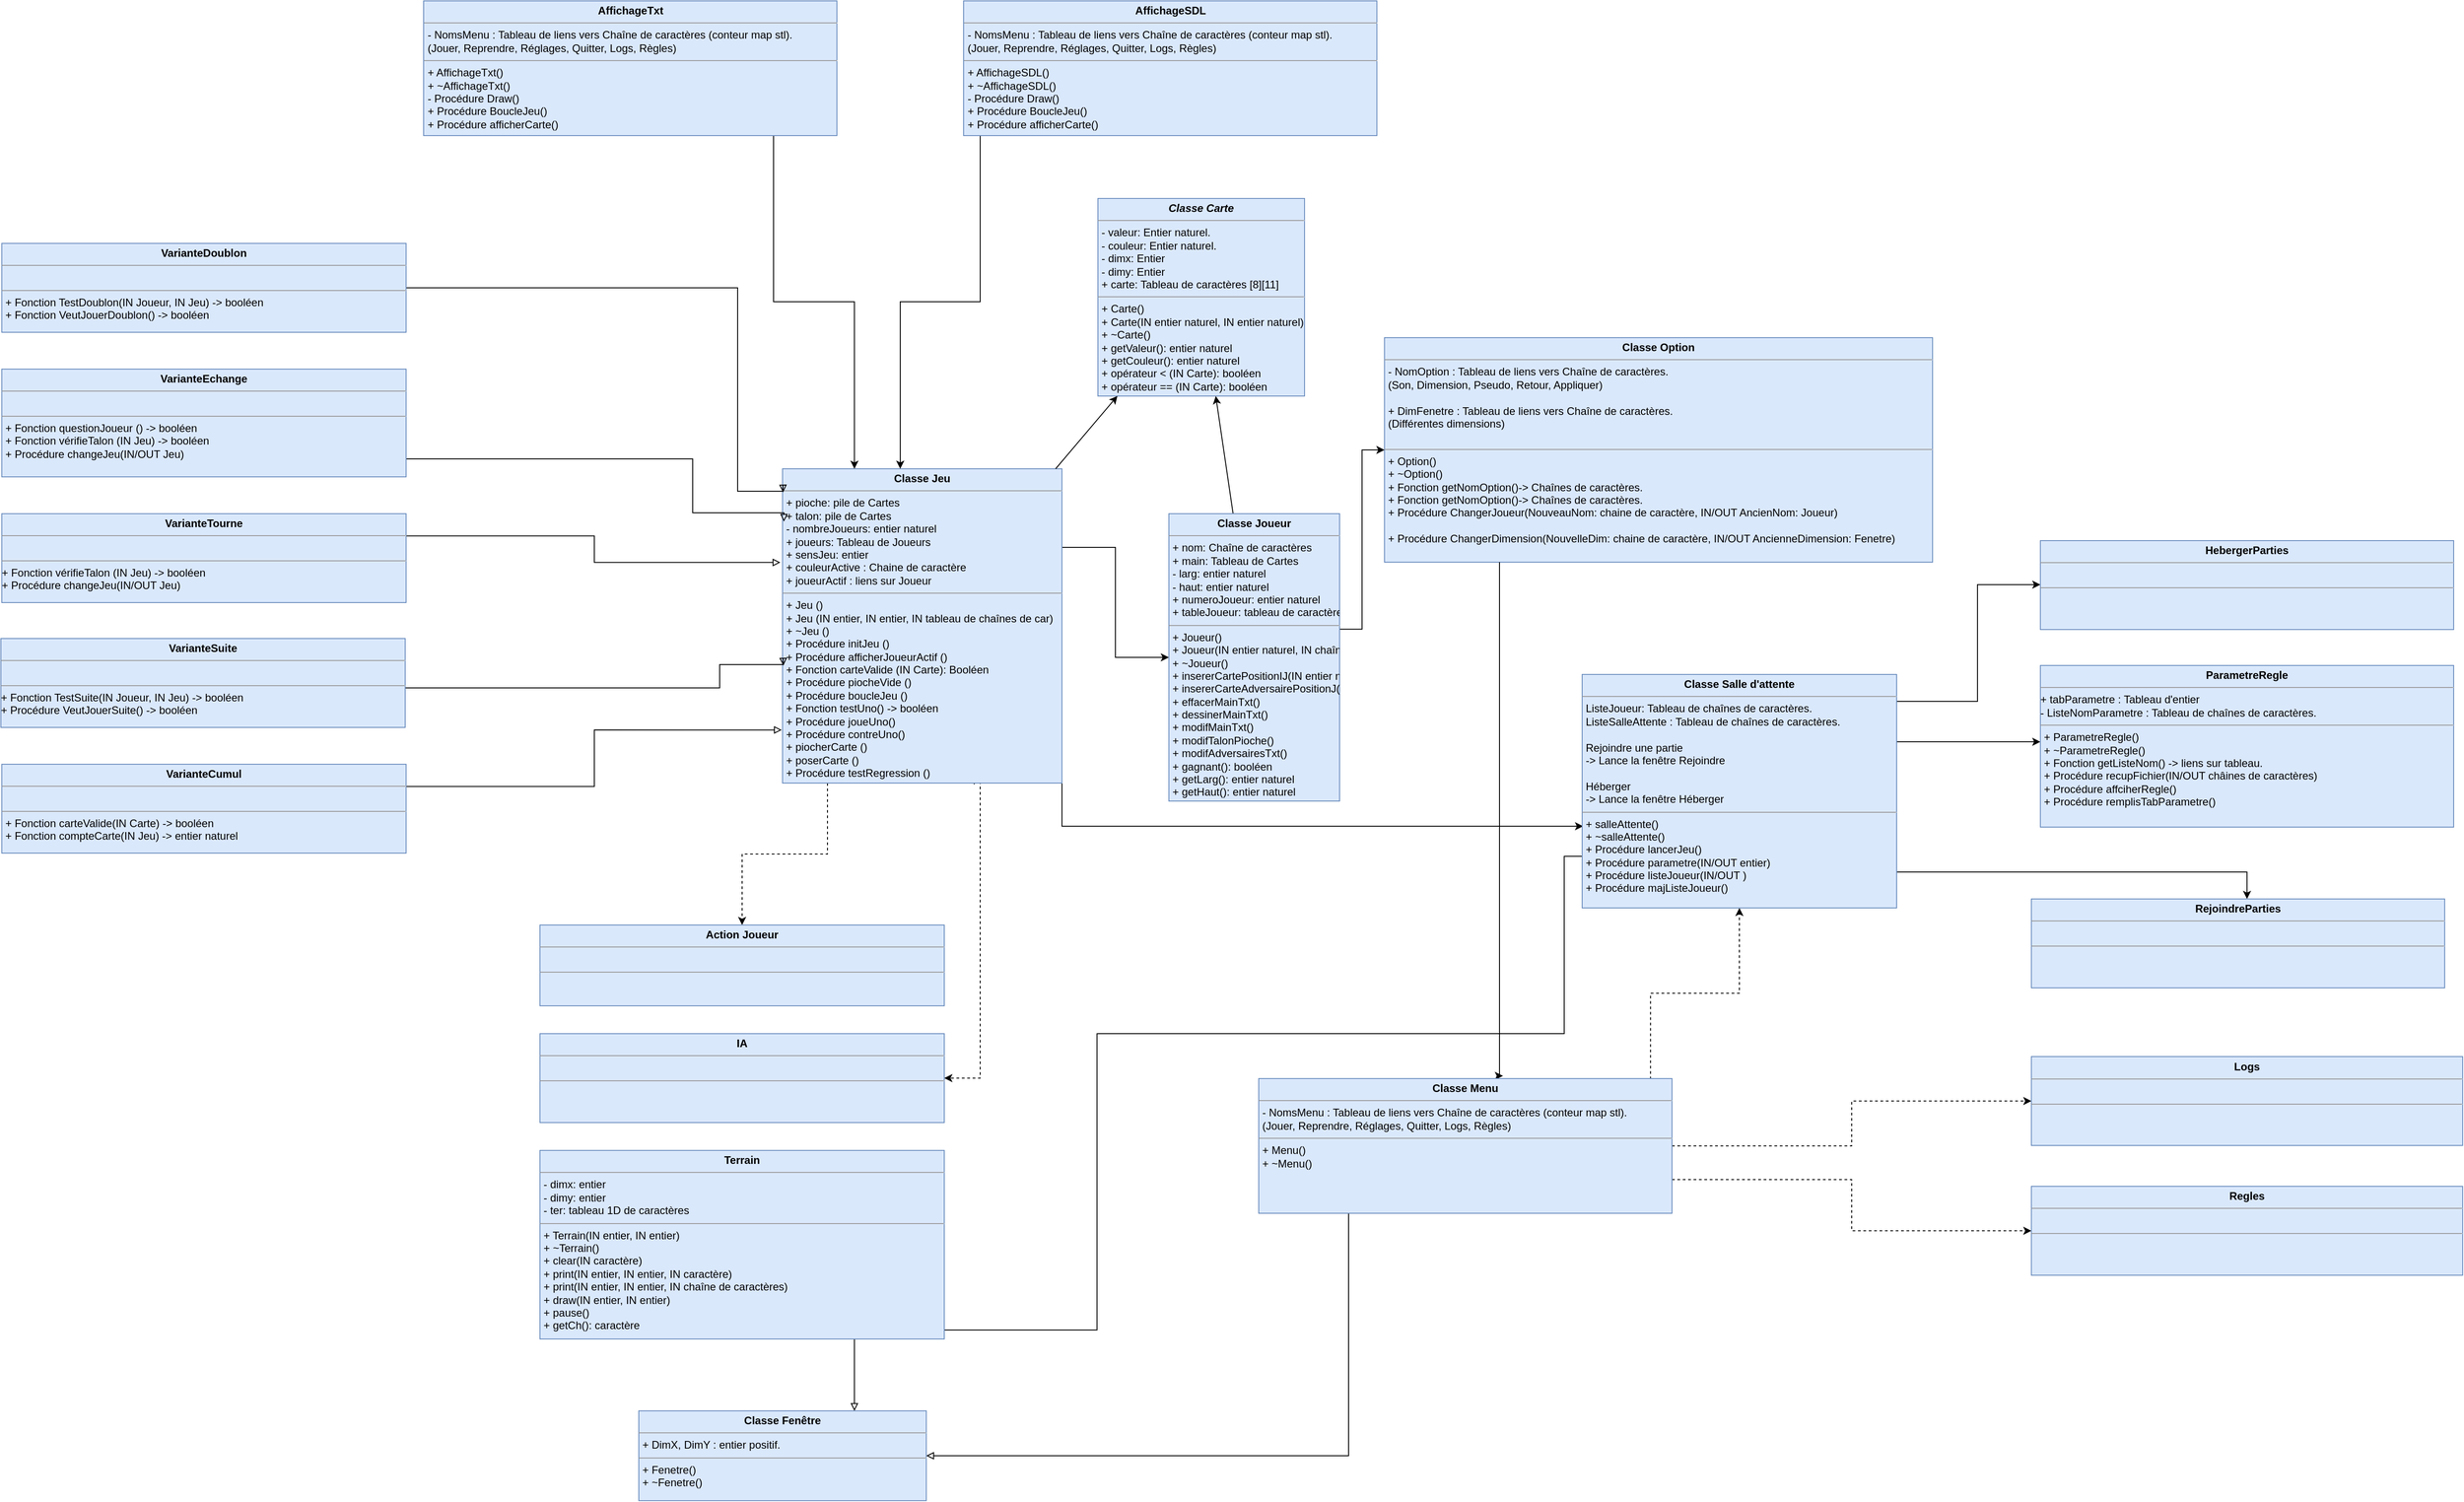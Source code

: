 <mxfile version="14.4.3" type="device"><diagram name="Page-1" id="c4acf3e9-155e-7222-9cf6-157b1a14988f"><mxGraphModel dx="4223" dy="5288" grid="1" gridSize="10" guides="1" tooltips="1" connect="1" arrows="1" fold="1" page="1" pageScale="1" pageWidth="850" pageHeight="1100" background="#ffffff" math="0" shadow="0"><root><mxCell id="0"/><mxCell id="1" parent="0"/><mxCell id="0wQo0CnokWUwTmDc4odr-11" style="edgeStyle=orthogonalEdgeStyle;rounded=0;orthogonalLoop=1;jettySize=auto;html=1;exitX=1;exitY=0.25;exitDx=0;exitDy=0;" parent="1" source="5d2195bd80daf111-9" target="5d2195bd80daf111-15" edge="1"><mxGeometry relative="1" as="geometry"><mxPoint x="-656" y="-1844" as="sourcePoint"/><mxPoint x="-320" y="-1840" as="targetPoint"/><Array as="points"/></mxGeometry></mxCell><mxCell id="T1Fc2ZHcE8DXKJNgJckl-6" style="edgeStyle=orthogonalEdgeStyle;rounded=0;orthogonalLoop=1;jettySize=auto;html=1;dashed=1;" parent="1" source="5d2195bd80daf111-9" target="zn9Z2SsRPNoIqsSreVZQ-27" edge="1"><mxGeometry relative="1" as="geometry"><Array as="points"><mxPoint x="-1030" y="-2570"/><mxPoint x="-1125" y="-2570"/></Array></mxGeometry></mxCell><mxCell id="T1Fc2ZHcE8DXKJNgJckl-7" style="edgeStyle=orthogonalEdgeStyle;rounded=0;orthogonalLoop=1;jettySize=auto;html=1;dashed=1;exitX=0.948;exitY=0.005;exitDx=0;exitDy=0;exitPerimeter=0;" parent="1" source="zn9Z2SsRPNoIqsSreVZQ-2" target="QS1IE63kKfe2ERiDQN9Z-3" edge="1"><mxGeometry relative="1" as="geometry"><Array as="points"/><mxPoint x="-15" y="-2500" as="targetPoint"/></mxGeometry></mxCell><mxCell id="T1Fc2ZHcE8DXKJNgJckl-12" style="edgeStyle=orthogonalEdgeStyle;rounded=0;orthogonalLoop=1;jettySize=auto;html=1;endArrow=classic;endFill=1;entryX=1;entryY=0.5;entryDx=0;entryDy=0;exitX=0.686;exitY=1.004;exitDx=0;exitDy=0;exitPerimeter=0;dashed=1;" parent="1" source="5d2195bd80daf111-9" target="zn9Z2SsRPNoIqsSreVZQ-22" edge="1"><mxGeometry relative="1" as="geometry"><Array as="points"><mxPoint x="-867" y="-2649"/><mxPoint x="-860" y="-2649"/><mxPoint x="-860" y="-2321"/></Array></mxGeometry></mxCell><mxCell id="OZzM2gVdQpMghWtAUzX9-2" style="edgeStyle=orthogonalEdgeStyle;rounded=0;orthogonalLoop=1;jettySize=auto;html=1;exitX=1;exitY=1;exitDx=0;exitDy=0;entryX=0.003;entryY=0.65;entryDx=0;entryDy=0;entryPerimeter=0;" edge="1" parent="1" source="5d2195bd80daf111-9" target="QS1IE63kKfe2ERiDQN9Z-3"><mxGeometry relative="1" as="geometry"/></mxCell><mxCell id="5d2195bd80daf111-9" value="&lt;p style=&quot;margin: 0px ; margin-top: 4px ; text-align: center&quot;&gt;&lt;b&gt;Classe Jeu&lt;br&gt;&lt;/b&gt;&lt;/p&gt;&lt;hr size=&quot;1&quot;&gt;&lt;p style=&quot;margin: 0px ; margin-left: 4px&quot;&gt;+ pioche: pile de Cartes&lt;br&gt;+ talon: pile de Cartes&lt;/p&gt;&lt;p style=&quot;margin: 0px ; margin-left: 4px&quot;&gt;- nombreJoueurs: entier naturel&lt;/p&gt;&lt;p style=&quot;margin: 0px ; margin-left: 4px&quot;&gt;+ joueurs: Tableau de Joueurs&lt;br&gt;&lt;/p&gt;&lt;p style=&quot;margin: 0px ; margin-left: 4px&quot;&gt;+ sensJeu: entier&lt;/p&gt;&lt;p style=&quot;margin: 0px ; margin-left: 4px&quot;&gt;+ couleurActive : Chaine de caractère&lt;/p&gt;&lt;p style=&quot;margin: 0px ; margin-left: 4px&quot;&gt;+ joueurActif : liens sur Joueur&lt;br&gt;&lt;/p&gt;&lt;hr size=&quot;1&quot;&gt;&lt;p style=&quot;margin: 0px ; margin-left: 4px&quot;&gt;+ Jeu ()&lt;/p&gt;&lt;p style=&quot;margin: 0px ; margin-left: 4px&quot;&gt;+ Jeu (IN entier, IN entier, IN tableau de chaînes de car)&lt;br&gt;&lt;/p&gt;&lt;p style=&quot;margin: 0px ; margin-left: 4px&quot;&gt;+ ~Jeu ()&lt;/p&gt;&lt;p style=&quot;margin: 0px ; margin-left: 4px&quot;&gt;+ Procédure initJeu ()&lt;/p&gt;&lt;p style=&quot;margin: 0px ; margin-left: 4px&quot;&gt;+ Procédure afficherJoueurActif ()&lt;/p&gt;&lt;p style=&quot;margin: 0px ; margin-left: 4px&quot;&gt;+ Fonction carteValide (IN Carte): Booléen&lt;/p&gt;&lt;p style=&quot;margin: 0px ; margin-left: 4px&quot;&gt;+ Procédure piocheVide ()&lt;br&gt;&lt;/p&gt;&lt;p style=&quot;margin: 0px ; margin-left: 4px&quot;&gt;+ Procédure boucleJeu ()&lt;/p&gt;&lt;p style=&quot;margin: 0px ; margin-left: 4px&quot;&gt;+ Fonction testUno() -&amp;gt; booléen&lt;br&gt;&lt;/p&gt;&lt;p style=&quot;margin: 0px ; margin-left: 4px&quot;&gt;+ Procédure joueUno()&lt;/p&gt;&lt;p style=&quot;margin: 0px ; margin-left: 4px&quot;&gt;+ Procédure contreUno()&lt;br&gt;&lt;/p&gt;&lt;p style=&quot;margin: 0px ; margin-left: 4px&quot;&gt;+ piocherCarte ()&lt;/p&gt;&lt;p style=&quot;margin: 0px ; margin-left: 4px&quot;&gt;+ poserCarte ()&lt;/p&gt;&lt;p style=&quot;margin: 0px ; margin-left: 4px&quot;&gt;+ Procédure testRegression ()&lt;br&gt;&lt;/p&gt;&lt;p style=&quot;margin: 0px ; margin-left: 4px&quot;&gt;&lt;br&gt;&lt;/p&gt;" style="verticalAlign=top;align=left;overflow=fill;fontSize=12;fontFamily=Helvetica;html=1;rounded=0;shadow=0;comic=0;labelBackgroundColor=none;strokeWidth=1;fillColor=#dae8fc;strokeColor=#6c8ebf;" parent="1" vertex="1"><mxGeometry x="-1080" y="-2999" width="311" height="350" as="geometry"/></mxCell><mxCell id="5d2195bd80daf111-10" value="&lt;p style=&quot;margin: 0px ; margin-top: 4px ; text-align: center&quot;&gt;&lt;b&gt;&lt;i&gt;Classe Carte&lt;/i&gt;&lt;/b&gt;&lt;/p&gt;&lt;hr size=&quot;1&quot;&gt;&lt;p style=&quot;margin: 0px ; margin-left: 4px&quot;&gt;- valeur: Entier naturel.&lt;br&gt;- couleur: Entier naturel.&lt;/p&gt;&lt;p style=&quot;margin: 0px ; margin-left: 4px&quot;&gt;- dimx: Entier&lt;/p&gt;&lt;p style=&quot;margin: 0px ; margin-left: 4px&quot;&gt;- dimy: Entier&lt;/p&gt;&lt;p style=&quot;margin: 0px ; margin-left: 4px&quot;&gt;+ carte: Tableau de caractères [8][11]&lt;br&gt;&lt;/p&gt;&lt;hr size=&quot;1&quot;&gt;&lt;p style=&quot;margin: 0px ; margin-left: 4px&quot;&gt;+ Carte()&lt;/p&gt;&lt;p style=&quot;margin: 0px ; margin-left: 4px&quot;&gt;+ Carte(IN entier naturel, IN entier naturel)&lt;br&gt;&lt;/p&gt;&lt;p style=&quot;margin: 0px ; margin-left: 4px&quot;&gt;+ ~Carte()&lt;/p&gt;&lt;p style=&quot;margin: 0px ; margin-left: 4px&quot;&gt;+ getValeur(): entier naturel&lt;/p&gt;&lt;p style=&quot;margin: 0px ; margin-left: 4px&quot;&gt;+ getCouleur(): entier naturel&lt;/p&gt;&lt;p style=&quot;margin: 0px ; margin-left: 4px&quot;&gt;+ opérateur &amp;lt; (IN Carte): booléen&lt;/p&gt;&lt;p style=&quot;margin: 0px ; margin-left: 4px&quot;&gt;+ opérateur == (IN Carte): booléen&lt;br&gt;&lt;/p&gt;" style="verticalAlign=top;align=left;overflow=fill;fontSize=12;fontFamily=Helvetica;html=1;rounded=0;shadow=0;comic=0;labelBackgroundColor=none;strokeWidth=1;fillColor=#dae8fc;strokeColor=#6c8ebf;" parent="1" vertex="1"><mxGeometry x="-729" y="-3300" width="230" height="220" as="geometry"/></mxCell><mxCell id="f2n6zYZ96CdqSWhJNvUJ-8" value="" style="endArrow=classic;html=1;" parent="1" source="5d2195bd80daf111-15" target="5d2195bd80daf111-10" edge="1"><mxGeometry width="50" height="50" relative="1" as="geometry"><mxPoint x="450" y="580" as="sourcePoint"/><mxPoint x="500" y="530" as="targetPoint"/></mxGeometry></mxCell><mxCell id="f2n6zYZ96CdqSWhJNvUJ-10" value="" style="endArrow=classic;html=1;" parent="1" source="5d2195bd80daf111-9" target="5d2195bd80daf111-10" edge="1"><mxGeometry width="50" height="50" relative="1" as="geometry"><mxPoint x="380" y="390" as="sourcePoint"/><mxPoint x="430" y="340" as="targetPoint"/><Array as="points"/></mxGeometry></mxCell><mxCell id="T1Fc2ZHcE8DXKJNgJckl-8" style="edgeStyle=orthogonalEdgeStyle;rounded=0;orthogonalLoop=1;jettySize=auto;html=1;endArrow=block;endFill=0;" parent="1" source="zn9Z2SsRPNoIqsSreVZQ-2" target="zn9Z2SsRPNoIqsSreVZQ-1" edge="1"><mxGeometry relative="1" as="geometry"><Array as="points"><mxPoint x="-450" y="-1900"/></Array></mxGeometry></mxCell><mxCell id="zn9Z2SsRPNoIqsSreVZQ-1" value="&lt;p style=&quot;margin: 0px ; margin-top: 4px ; text-align: center&quot;&gt;&lt;b&gt;Classe Fenêtre &lt;br&gt;&lt;/b&gt;&lt;/p&gt;&lt;hr size=&quot;1&quot;&gt;&lt;p style=&quot;margin: 0px ; margin-left: 4px&quot;&gt;+ DimX, DimY : entier positif.&lt;br&gt;&lt;/p&gt;&lt;hr size=&quot;1&quot;&gt;&lt;p style=&quot;margin: 0px ; margin-left: 4px&quot;&gt;+ Fenetre()&lt;br&gt;&lt;/p&gt;&lt;p style=&quot;margin: 0px ; margin-left: 4px&quot;&gt;+ ~Fenetre()&lt;/p&gt;" style="verticalAlign=top;align=left;overflow=fill;fontSize=12;fontFamily=Helvetica;html=1;rounded=0;shadow=0;comic=0;labelBackgroundColor=none;strokeWidth=1;fillColor=#dae8fc;strokeColor=#6c8ebf;" parent="1" vertex="1"><mxGeometry x="-1240" y="-1950" width="320" height="100" as="geometry"/></mxCell><mxCell id="zn9Z2SsRPNoIqsSreVZQ-3" value="&lt;p style=&quot;margin: 0px ; margin-top: 4px ; text-align: center&quot;&gt;&lt;b&gt;Classe Option&lt;br&gt;&lt;/b&gt;&lt;/p&gt;&lt;hr size=&quot;1&quot;&gt;&lt;p style=&quot;margin: 0px ; margin-left: 4px&quot;&gt;- NomOption : Tableau de liens vers Chaîne de caractères.&lt;br&gt;&lt;/p&gt;&lt;p style=&quot;margin: 0px ; margin-left: 4px&quot;&gt;(Son, Dimension, Pseudo, Retour, Appliquer)&lt;/p&gt;&lt;p style=&quot;margin: 0px ; margin-left: 4px&quot;&gt;&lt;br&gt;&lt;/p&gt;&lt;p style=&quot;margin: 0px ; margin-left: 4px&quot;&gt;+ DimFenetre : Tableau de liens vers Chaîne de caractères.&lt;br&gt;&lt;/p&gt;&lt;p style=&quot;margin: 0px ; margin-left: 4px&quot;&gt;(Différentes dimensions)&lt;/p&gt;&lt;br&gt;&lt;hr size=&quot;1&quot;&gt;&lt;p style=&quot;margin: 0px ; margin-left: 4px&quot;&gt;+ Option()&lt;br&gt;&lt;/p&gt;&lt;p style=&quot;margin: 0px ; margin-left: 4px&quot;&gt;+ ~Option()&lt;/p&gt;&lt;p style=&quot;margin: 0px ; margin-left: 4px&quot;&gt;+ Fonction getNomOption()-&amp;gt; Chaînes de caractères.&lt;br&gt;&lt;/p&gt;&lt;p style=&quot;margin: 0px ; margin-left: 4px&quot;&gt;+ Fonction getNomOption()-&amp;gt; Chaînes de caractères.&lt;br&gt;&lt;/p&gt;&lt;p style=&quot;margin: 0px ; margin-left: 4px&quot;&gt;+ Procédure ChangerJoueur(NouveauNom: chaine de caractère, IN/OUT AncienNom: Joueur)&lt;/p&gt;&lt;p style=&quot;margin: 0px ; margin-left: 4px&quot;&gt;&lt;br&gt;&lt;/p&gt;&lt;p style=&quot;margin: 0px ; margin-left: 4px&quot;&gt;+ Procédure ChangerDimension(NouvelleDim: chaine de caractère, IN/OUT AncienneDimension: Fenetre)&lt;/p&gt;" style="verticalAlign=top;align=left;overflow=fill;fontSize=12;fontFamily=Helvetica;html=1;rounded=0;shadow=0;comic=0;labelBackgroundColor=none;strokeWidth=1;fillColor=#dae8fc;strokeColor=#6c8ebf;" parent="1" vertex="1"><mxGeometry x="-410" y="-3145" width="610" height="250" as="geometry"/></mxCell><mxCell id="48mRDnDiIhwB5vdOgpZr-1" style="edgeStyle=orthogonalEdgeStyle;rounded=0;orthogonalLoop=1;jettySize=auto;html=1;exitX=0;exitY=0.75;exitDx=0;exitDy=0;endArrow=block;endFill=0;entryX=0.75;entryY=0;entryDx=0;entryDy=0;" parent="1" target="zn9Z2SsRPNoIqsSreVZQ-1" edge="1"><mxGeometry relative="1" as="geometry"><mxPoint x="-920" y="-1950" as="targetPoint"/><Array as="points"><mxPoint x="-210" y="-2568"/><mxPoint x="-210" y="-2370"/><mxPoint x="-730" y="-2370"/><mxPoint x="-730" y="-2040"/><mxPoint x="-1000" y="-2040"/></Array><mxPoint x="-190" y="-2567.5" as="sourcePoint"/></mxGeometry></mxCell><mxCell id="T1Fc2ZHcE8DXKJNgJckl-20" style="edgeStyle=orthogonalEdgeStyle;rounded=0;orthogonalLoop=1;jettySize=auto;html=1;endArrow=classic;endFill=1;" parent="1" source="zn9Z2SsRPNoIqsSreVZQ-9" target="5d2195bd80daf111-9" edge="1"><mxGeometry relative="1" as="geometry"><Array as="points"><mxPoint x="-860" y="-3185"/><mxPoint x="-949" y="-3185"/></Array></mxGeometry></mxCell><mxCell id="zn9Z2SsRPNoIqsSreVZQ-9" value="&lt;p style=&quot;margin: 0px ; margin-top: 4px ; text-align: center&quot;&gt;&lt;b&gt;AffichageSDL&lt;/b&gt;&lt;/p&gt;&lt;hr size=&quot;1&quot;&gt;&lt;p style=&quot;margin: 0px ; margin-left: 4px&quot;&gt;- NomsMenu : Tableau de liens vers Chaîne de caractères (conteur map stl).&lt;/p&gt;&lt;p style=&quot;margin: 0px ; margin-left: 4px&quot;&gt;(Jouer, Reprendre, Réglages, Quitter, Logs, Règles)&lt;br&gt;&lt;/p&gt;&lt;hr size=&quot;1&quot;&gt;&lt;p style=&quot;margin: 0px ; margin-left: 4px&quot;&gt;+ AffichageSDL()&lt;br&gt;&lt;/p&gt;&lt;p style=&quot;margin: 0px ; margin-left: 4px&quot;&gt;+ ~AffichageSDL()&lt;/p&gt;&lt;p style=&quot;margin: 0px ; margin-left: 4px&quot;&gt;- Procédure Draw()&lt;/p&gt;&lt;p style=&quot;margin: 0px ; margin-left: 4px&quot;&gt;+ Procédure BoucleJeu()&lt;/p&gt;&lt;p style=&quot;margin: 0px ; margin-left: 4px&quot;&gt;+ Procédure afficherCarte()&lt;/p&gt;" style="verticalAlign=top;align=left;overflow=fill;fontSize=12;fontFamily=Helvetica;html=1;rounded=0;shadow=0;comic=0;labelBackgroundColor=none;strokeWidth=1;fillColor=#dae8fc;strokeColor=#6c8ebf;" parent="1" vertex="1"><mxGeometry x="-878.5" y="-3520" width="460" height="150" as="geometry"/></mxCell><mxCell id="T1Fc2ZHcE8DXKJNgJckl-19" style="edgeStyle=orthogonalEdgeStyle;rounded=0;orthogonalLoop=1;jettySize=auto;html=1;endArrow=classic;endFill=1;" parent="1" source="zn9Z2SsRPNoIqsSreVZQ-10" target="5d2195bd80daf111-9" edge="1"><mxGeometry relative="1" as="geometry"><Array as="points"><mxPoint x="-1090" y="-3185"/><mxPoint x="-1000" y="-3185"/></Array></mxGeometry></mxCell><mxCell id="zn9Z2SsRPNoIqsSreVZQ-10" value="&lt;p style=&quot;margin: 0px ; margin-top: 4px ; text-align: center&quot;&gt;&lt;b&gt;AffichageTxt&lt;br&gt;&lt;/b&gt;&lt;/p&gt;&lt;hr size=&quot;1&quot;&gt;&lt;p style=&quot;margin: 0px ; margin-left: 4px&quot;&gt;- NomsMenu : Tableau de liens vers Chaîne de caractères (conteur map stl).&lt;/p&gt;&lt;p style=&quot;margin: 0px ; margin-left: 4px&quot;&gt;(Jouer, Reprendre, Réglages, Quitter, Logs, Règles)&lt;br&gt;&lt;/p&gt;&lt;hr size=&quot;1&quot;&gt;&lt;p style=&quot;margin: 0px ; margin-left: 4px&quot;&gt;+ AffichageTxt()&lt;br&gt;&lt;/p&gt;&lt;p style=&quot;margin: 0px ; margin-left: 4px&quot;&gt;+ ~AffichageTxt()&lt;/p&gt;&lt;p style=&quot;margin: 0px ; margin-left: 4px&quot;&gt;- Procédure Draw()&lt;/p&gt;&lt;p style=&quot;margin: 0px ; margin-left: 4px&quot;&gt;+ Procédure BoucleJeu()&lt;/p&gt;&lt;p style=&quot;margin: 0px ; margin-left: 4px&quot;&gt;+ Procédure afficherCarte()&lt;br&gt;&lt;/p&gt;" style="verticalAlign=top;align=left;overflow=fill;fontSize=12;fontFamily=Helvetica;html=1;rounded=0;shadow=0;comic=0;labelBackgroundColor=none;strokeWidth=1;fillColor=#dae8fc;strokeColor=#6c8ebf;" parent="1" vertex="1"><mxGeometry x="-1479.5" y="-3520" width="460" height="150" as="geometry"/></mxCell><mxCell id="T1Fc2ZHcE8DXKJNgJckl-15" style="edgeStyle=orthogonalEdgeStyle;rounded=0;orthogonalLoop=1;jettySize=auto;html=1;endArrow=classic;endFill=1;" parent="1" target="zn9Z2SsRPNoIqsSreVZQ-19" edge="1"><mxGeometry relative="1" as="geometry"><Array as="points"><mxPoint x="210" y="-2695"/><mxPoint x="210" y="-2695"/></Array><mxPoint x="160" y="-2694.971" as="sourcePoint"/></mxGeometry></mxCell><mxCell id="zn9Z2SsRPNoIqsSreVZQ-19" value="&lt;p style=&quot;margin: 0px ; margin-top: 4px ; text-align: center&quot;&gt;&lt;b&gt;ParametreRegle&lt;br&gt;&lt;/b&gt;&lt;/p&gt;&lt;hr size=&quot;1&quot;&gt;&lt;div&gt;+ tabParametre : Tableau d'entier&lt;/div&gt;&lt;div&gt;- ListeNomParametre : Tableau de chaînes de caractères.&lt;br&gt;&lt;/div&gt;&lt;hr size=&quot;1&quot;&gt;&lt;p style=&quot;margin: 0px ; margin-left: 4px&quot;&gt;+ ParametreRegle()&lt;/p&gt;&lt;p style=&quot;margin: 0px ; margin-left: 4px&quot;&gt;+ ~ParametreRegle()&lt;/p&gt;&lt;p style=&quot;margin: 0px ; margin-left: 4px&quot;&gt;+ Fonction getListeNom() -&amp;gt; liens sur tableau.&lt;/p&gt;&lt;p style=&quot;margin: 0px ; margin-left: 4px&quot;&gt;+ Procédure recupFichier(IN/OUT châines de caractères)&lt;br&gt;&lt;/p&gt;&lt;p style=&quot;margin: 0px ; margin-left: 4px&quot;&gt;+ Procédure affciherRegle()&lt;br&gt;&lt;/p&gt;&lt;p style=&quot;margin: 0px ; margin-left: 4px&quot;&gt;+ Procédure remplisTabParametre()&lt;br&gt;&lt;/p&gt;" style="verticalAlign=top;align=left;overflow=fill;fontSize=12;fontFamily=Helvetica;html=1;rounded=0;shadow=0;comic=0;labelBackgroundColor=none;strokeWidth=1;fillColor=#dae8fc;strokeColor=#6c8ebf;" parent="1" vertex="1"><mxGeometry x="320" y="-2780" width="460" height="180" as="geometry"/></mxCell><mxCell id="T1Fc2ZHcE8DXKJNgJckl-14" style="edgeStyle=orthogonalEdgeStyle;rounded=0;orthogonalLoop=1;jettySize=auto;html=1;endArrow=classic;endFill=1;" parent="1" target="zn9Z2SsRPNoIqsSreVZQ-20" edge="1"><mxGeometry relative="1" as="geometry"><Array as="points"><mxPoint x="250" y="-2740"/><mxPoint x="250" y="-2870"/></Array><mxPoint x="160" y="-2740" as="sourcePoint"/></mxGeometry></mxCell><mxCell id="zn9Z2SsRPNoIqsSreVZQ-20" value="&lt;p style=&quot;margin: 0px ; margin-top: 4px ; text-align: center&quot;&gt;&lt;b&gt;HebergerParties&lt;br&gt;&lt;/b&gt;&lt;/p&gt;&lt;hr size=&quot;1&quot;&gt;&lt;p style=&quot;margin: 0px ; margin-left: 4px&quot;&gt;&lt;br&gt;&lt;/p&gt;&lt;hr size=&quot;1&quot;&gt;&lt;p style=&quot;margin: 0px ; margin-left: 4px&quot;&gt;&lt;br&gt;&lt;/p&gt;" style="verticalAlign=top;align=left;overflow=fill;fontSize=12;fontFamily=Helvetica;html=1;rounded=0;shadow=0;comic=0;labelBackgroundColor=none;strokeWidth=1;fillColor=#dae8fc;strokeColor=#6c8ebf;" parent="1" vertex="1"><mxGeometry x="320" y="-2919" width="460" height="99" as="geometry"/></mxCell><mxCell id="T1Fc2ZHcE8DXKJNgJckl-16" style="edgeStyle=orthogonalEdgeStyle;rounded=0;orthogonalLoop=1;jettySize=auto;html=1;endArrow=classic;endFill=1;" parent="1" target="zn9Z2SsRPNoIqsSreVZQ-21" edge="1"><mxGeometry relative="1" as="geometry"><mxPoint x="160" y="-2634.971" as="sourcePoint"/><Array as="points"><mxPoint x="160" y="-2550"/><mxPoint x="550" y="-2550"/></Array></mxGeometry></mxCell><mxCell id="zn9Z2SsRPNoIqsSreVZQ-21" value="&lt;p style=&quot;margin: 0px ; margin-top: 4px ; text-align: center&quot;&gt;&lt;b&gt;RejoindreParties&lt;br&gt;&lt;/b&gt;&lt;/p&gt;&lt;hr size=&quot;1&quot;&gt;&lt;br&gt;&lt;hr size=&quot;1&quot;&gt;&lt;p style=&quot;margin: 0px ; margin-left: 4px&quot;&gt;&lt;br&gt;&lt;/p&gt;" style="verticalAlign=top;align=left;overflow=fill;fontSize=12;fontFamily=Helvetica;html=1;rounded=0;shadow=0;comic=0;labelBackgroundColor=none;strokeWidth=1;fillColor=#dae8fc;strokeColor=#6c8ebf;" parent="1" vertex="1"><mxGeometry x="310" y="-2520" width="460" height="99" as="geometry"/></mxCell><mxCell id="zn9Z2SsRPNoIqsSreVZQ-22" value="&lt;p style=&quot;margin: 0px ; margin-top: 4px ; text-align: center&quot;&gt;&lt;b&gt;IA&lt;br&gt;&lt;/b&gt;&lt;/p&gt;&lt;hr size=&quot;1&quot;&gt;&lt;p style=&quot;margin: 0px ; margin-left: 4px&quot;&gt;&lt;br&gt;&lt;/p&gt;&lt;hr size=&quot;1&quot;&gt;&lt;p style=&quot;margin: 0px ; margin-left: 4px&quot;&gt;&lt;br&gt;&lt;/p&gt;" style="verticalAlign=top;align=left;overflow=fill;fontSize=12;fontFamily=Helvetica;html=1;rounded=0;shadow=0;comic=0;labelBackgroundColor=none;strokeWidth=1;fillColor=#dae8fc;strokeColor=#6c8ebf;" parent="1" vertex="1"><mxGeometry x="-1350" y="-2370" width="450" height="99" as="geometry"/></mxCell><mxCell id="T1Fc2ZHcE8DXKJNgJckl-3" style="edgeStyle=orthogonalEdgeStyle;rounded=0;orthogonalLoop=1;jettySize=auto;html=1;strokeColor=none;" parent="1" source="zn9Z2SsRPNoIqsSreVZQ-23" target="zn9Z2SsRPNoIqsSreVZQ-1" edge="1"><mxGeometry relative="1" as="geometry"/></mxCell><mxCell id="zn9Z2SsRPNoIqsSreVZQ-23" value="&lt;p style=&quot;margin: 0px ; margin-top: 4px ; text-align: center&quot;&gt;&lt;b&gt;Terrain&lt;br&gt;&lt;/b&gt;&lt;/p&gt;&lt;hr size=&quot;1&quot;&gt;&lt;p style=&quot;margin: 0px ; margin-left: 4px&quot;&gt;- dimx: entier&lt;br&gt;&lt;/p&gt;&lt;p style=&quot;margin: 0px ; margin-left: 4px&quot;&gt;- dimy: entier&lt;br&gt;&lt;/p&gt;&lt;p style=&quot;margin: 0px ; margin-left: 4px&quot;&gt;- ter: tableau 1D de caractères&lt;br&gt;&lt;/p&gt;&lt;hr size=&quot;1&quot;&gt;&lt;p style=&quot;margin: 0px ; margin-left: 4px&quot;&gt;+ Terrain(IN entier, IN entier)&lt;/p&gt;&lt;p style=&quot;margin: 0px ; margin-left: 4px&quot;&gt;+ ~Terrain()&lt;/p&gt;&lt;p style=&quot;margin: 0px ; margin-left: 4px&quot;&gt;+ clear(IN caractère)&lt;/p&gt;&lt;p style=&quot;margin: 0px ; margin-left: 4px&quot;&gt;+ print(IN entier, IN entier, IN caractère)&lt;br&gt;&lt;/p&gt;&lt;p style=&quot;margin: 0px ; margin-left: 4px&quot;&gt;+ print(IN entier, IN entier, IN chaîne de caractères)&lt;/p&gt;&lt;p style=&quot;margin: 0px ; margin-left: 4px&quot;&gt;+ draw(IN entier, IN entier)&lt;/p&gt;&lt;p style=&quot;margin: 0px ; margin-left: 4px&quot;&gt;+ pause()&lt;/p&gt;&lt;p style=&quot;margin: 0px ; margin-left: 4px&quot;&gt;+ getCh(): caractère&lt;br&gt;&lt;/p&gt;" style="verticalAlign=top;align=left;overflow=fill;fontSize=12;fontFamily=Helvetica;html=1;rounded=0;shadow=0;comic=0;labelBackgroundColor=none;strokeWidth=1;fillColor=#dae8fc;strokeColor=#6c8ebf;" parent="1" vertex="1"><mxGeometry x="-1350" y="-2240" width="450" height="210" as="geometry"/></mxCell><mxCell id="T1Fc2ZHcE8DXKJNgJckl-18" style="edgeStyle=orthogonalEdgeStyle;rounded=0;orthogonalLoop=1;jettySize=auto;html=1;endArrow=classic;endFill=1;dashed=1;exitX=1;exitY=0.75;exitDx=0;exitDy=0;" parent="1" source="zn9Z2SsRPNoIqsSreVZQ-2" target="zn9Z2SsRPNoIqsSreVZQ-25" edge="1"><mxGeometry relative="1" as="geometry"/></mxCell><mxCell id="zn9Z2SsRPNoIqsSreVZQ-25" value="&lt;p style=&quot;margin: 0px ; margin-top: 4px ; text-align: center&quot;&gt;&lt;b&gt;Regles&lt;br&gt;&lt;/b&gt;&lt;/p&gt;&lt;hr size=&quot;1&quot;&gt;&lt;p style=&quot;margin: 0px ; margin-left: 4px&quot;&gt;&lt;br&gt;&lt;/p&gt;&lt;hr size=&quot;1&quot;&gt;&lt;p style=&quot;margin: 0px ; margin-left: 4px&quot;&gt;&lt;br&gt;&lt;/p&gt;" style="verticalAlign=top;align=left;overflow=fill;fontSize=12;fontFamily=Helvetica;html=1;rounded=0;shadow=0;comic=0;labelBackgroundColor=none;strokeWidth=1;fillColor=#dae8fc;strokeColor=#6c8ebf;" parent="1" vertex="1"><mxGeometry x="310" y="-2200" width="480" height="99" as="geometry"/></mxCell><mxCell id="T1Fc2ZHcE8DXKJNgJckl-17" style="edgeStyle=orthogonalEdgeStyle;rounded=0;orthogonalLoop=1;jettySize=auto;html=1;endArrow=classic;endFill=1;dashed=1;" parent="1" source="zn9Z2SsRPNoIqsSreVZQ-2" target="zn9Z2SsRPNoIqsSreVZQ-26" edge="1"><mxGeometry relative="1" as="geometry"/></mxCell><mxCell id="zn9Z2SsRPNoIqsSreVZQ-26" value="&lt;p style=&quot;margin: 0px ; margin-top: 4px ; text-align: center&quot;&gt;&lt;b&gt;Logs&lt;br&gt;&lt;/b&gt;&lt;/p&gt;&lt;hr size=&quot;1&quot;&gt;&lt;p style=&quot;margin: 0px ; margin-left: 4px&quot;&gt;&lt;br&gt;&lt;/p&gt;&lt;hr size=&quot;1&quot;&gt;&lt;p style=&quot;margin: 0px ; margin-left: 4px&quot;&gt;&lt;br&gt;&lt;/p&gt;" style="verticalAlign=top;align=left;overflow=fill;fontSize=12;fontFamily=Helvetica;html=1;rounded=0;shadow=0;comic=0;labelBackgroundColor=none;strokeWidth=1;fillColor=#dae8fc;strokeColor=#6c8ebf;" parent="1" vertex="1"><mxGeometry x="310" y="-2344.5" width="480" height="99" as="geometry"/></mxCell><mxCell id="zn9Z2SsRPNoIqsSreVZQ-27" value="&lt;p style=&quot;margin: 0px ; margin-top: 4px ; text-align: center&quot;&gt;&lt;b&gt;Action Joueur&lt;br&gt;&lt;/b&gt;&lt;/p&gt;&lt;hr size=&quot;1&quot;&gt;&lt;p style=&quot;margin: 0px ; margin-left: 4px&quot;&gt;&lt;br&gt;&lt;/p&gt;&lt;hr size=&quot;1&quot;&gt;" style="verticalAlign=top;align=left;overflow=fill;fontSize=12;fontFamily=Helvetica;html=1;rounded=0;shadow=0;comic=0;labelBackgroundColor=none;strokeWidth=1;fillColor=#dae8fc;strokeColor=#6c8ebf;" parent="1" vertex="1"><mxGeometry x="-1350" y="-2491" width="450" height="90" as="geometry"/></mxCell><mxCell id="FPWIGKCDVvbo4BB-tob_-3" style="edgeStyle=orthogonalEdgeStyle;rounded=0;orthogonalLoop=1;jettySize=auto;html=1;exitX=1;exitY=0.402;exitDx=0;exitDy=0;entryX=0;entryY=0.5;entryDx=0;entryDy=0;exitPerimeter=0;" parent="1" source="5d2195bd80daf111-15" target="zn9Z2SsRPNoIqsSreVZQ-3" edge="1"><mxGeometry relative="1" as="geometry"><mxPoint x="-155" y="-1690" as="targetPoint"/></mxGeometry></mxCell><mxCell id="0wQo0CnokWUwTmDc4odr-14" style="edgeStyle=orthogonalEdgeStyle;rounded=0;orthogonalLoop=1;jettySize=auto;html=1;exitX=1;exitY=0.5;exitDx=0;exitDy=0;endArrow=block;endFill=0;strokeWidth=1;entryX=0.002;entryY=0.075;entryDx=0;entryDy=0;entryPerimeter=0;" parent="1" source="FPWIGKCDVvbo4BB-tob_-4" target="5d2195bd80daf111-9" edge="1"><mxGeometry relative="1" as="geometry"><Array as="points"><mxPoint x="-1130" y="-3201"/><mxPoint x="-1130" y="-2974"/></Array></mxGeometry></mxCell><mxCell id="FPWIGKCDVvbo4BB-tob_-4" value="&lt;p style=&quot;margin: 0px ; margin-top: 4px ; text-align: center&quot;&gt;&lt;b&gt;VarianteDoublon&lt;br&gt;&lt;/b&gt;&lt;/p&gt;&lt;hr size=&quot;1&quot;&gt;&lt;p style=&quot;margin: 0px ; margin-left: 4px&quot;&gt;&lt;br&gt;&lt;/p&gt;&lt;hr size=&quot;1&quot;&gt;&lt;p style=&quot;margin: 0px ; margin-left: 4px&quot;&gt;+ Fonction TestDoublon(IN Joueur, IN Jeu) -&amp;gt; booléen&lt;/p&gt;&lt;p style=&quot;margin: 0px ; margin-left: 4px&quot;&gt;+ Fonction VeutJouerDoublon() -&amp;gt; booléen&lt;br&gt;&lt;/p&gt;" style="verticalAlign=top;align=left;overflow=fill;fontSize=12;fontFamily=Helvetica;html=1;rounded=0;shadow=0;comic=0;labelBackgroundColor=none;strokeWidth=1;fillColor=#dae8fc;strokeColor=#6c8ebf;" parent="1" vertex="1"><mxGeometry x="-1949" y="-3250" width="450" height="99" as="geometry"/></mxCell><mxCell id="0wQo0CnokWUwTmDc4odr-17" style="edgeStyle=orthogonalEdgeStyle;rounded=0;orthogonalLoop=1;jettySize=auto;html=1;exitX=1;exitY=0.25;exitDx=0;exitDy=0;endArrow=block;endFill=0;strokeWidth=1;entryX=0.005;entryY=0.168;entryDx=0;entryDy=0;entryPerimeter=0;" parent="1" source="FPWIGKCDVvbo4BB-tob_-5" target="5d2195bd80daf111-9" edge="1"><mxGeometry relative="1" as="geometry"><Array as="points"><mxPoint x="-1499" y="-3010"/><mxPoint x="-1180" y="-3010"/><mxPoint x="-1180" y="-2950"/><mxPoint x="-1078" y="-2950"/></Array><mxPoint x="-1070" y="-3000" as="targetPoint"/></mxGeometry></mxCell><mxCell id="FPWIGKCDVvbo4BB-tob_-5" value="&lt;p style=&quot;margin: 0px ; margin-top: 4px ; text-align: center&quot;&gt;&lt;b&gt;VarianteEchange&lt;br&gt;&lt;/b&gt;&lt;/p&gt;&lt;hr size=&quot;1&quot;&gt;&lt;p style=&quot;margin: 0px ; margin-left: 4px&quot;&gt;&lt;br&gt;&lt;/p&gt;&lt;hr size=&quot;1&quot;&gt;&lt;p style=&quot;margin: 0px ; margin-left: 4px&quot;&gt;+ Fonction questionJoueur () -&amp;gt; booléen&lt;br&gt;&lt;/p&gt;&lt;p style=&quot;margin: 0px ; margin-left: 4px&quot;&gt;+ Fonction vérifieTalon (IN Jeu) -&amp;gt; booléen&lt;br&gt;&lt;/p&gt;&lt;p style=&quot;margin: 0px ; margin-left: 4px&quot;&gt;+ Procédure changeJeu(IN/OUT Jeu)&lt;br&gt;&lt;/p&gt;&lt;p style=&quot;margin: 0px ; margin-left: 4px&quot;&gt;&lt;br&gt;&lt;/p&gt;" style="verticalAlign=top;align=left;overflow=fill;fontSize=12;fontFamily=Helvetica;html=1;rounded=0;shadow=0;comic=0;labelBackgroundColor=none;strokeWidth=1;fillColor=#dae8fc;strokeColor=#6c8ebf;" parent="1" vertex="1"><mxGeometry x="-1949" y="-3110" width="450" height="120" as="geometry"/></mxCell><mxCell id="0wQo0CnokWUwTmDc4odr-23" style="edgeStyle=orthogonalEdgeStyle;rounded=0;orthogonalLoop=1;jettySize=auto;html=1;exitX=1;exitY=0.25;exitDx=0;exitDy=0;entryX=-0.008;entryY=0.298;entryDx=0;entryDy=0;entryPerimeter=0;endArrow=block;endFill=0;strokeWidth=1;" parent="1" source="FPWIGKCDVvbo4BB-tob_-6" target="5d2195bd80daf111-9" edge="1"><mxGeometry relative="1" as="geometry"/></mxCell><mxCell id="FPWIGKCDVvbo4BB-tob_-6" value="&lt;p style=&quot;margin: 0px ; margin-top: 4px ; text-align: center&quot;&gt;&lt;b&gt;VarianteTourne&lt;br&gt;&lt;/b&gt;&lt;/p&gt;&lt;hr size=&quot;1&quot;&gt;&lt;p style=&quot;margin: 0px ; margin-left: 4px&quot;&gt;&lt;br&gt;&lt;/p&gt;&lt;hr size=&quot;1&quot;&gt;+ Fonction vérifieTalon (IN Jeu) -&amp;gt; booléen&lt;br&gt;+ Procédure changeJeu(IN/OUT Jeu)" style="verticalAlign=top;align=left;overflow=fill;fontSize=12;fontFamily=Helvetica;html=1;rounded=0;shadow=0;comic=0;labelBackgroundColor=none;strokeWidth=1;fillColor=#dae8fc;strokeColor=#6c8ebf;" parent="1" vertex="1"><mxGeometry x="-1949" y="-2949" width="450" height="99" as="geometry"/></mxCell><mxCell id="0wQo0CnokWUwTmDc4odr-25" style="edgeStyle=orthogonalEdgeStyle;rounded=0;orthogonalLoop=1;jettySize=auto;html=1;exitX=1;exitY=0.25;exitDx=0;exitDy=0;entryX=-0.003;entryY=0.831;entryDx=0;entryDy=0;entryPerimeter=0;endArrow=block;endFill=0;strokeWidth=1;" parent="1" source="FPWIGKCDVvbo4BB-tob_-8" target="5d2195bd80daf111-9" edge="1"><mxGeometry relative="1" as="geometry"/></mxCell><mxCell id="FPWIGKCDVvbo4BB-tob_-8" value="&lt;p style=&quot;margin: 0px ; margin-top: 4px ; text-align: center&quot;&gt;&lt;b&gt;VarianteCumul&lt;br&gt;&lt;/b&gt;&lt;/p&gt;&lt;hr size=&quot;1&quot;&gt;&lt;p style=&quot;margin: 0px ; margin-left: 4px&quot;&gt;&lt;br&gt;&lt;/p&gt;&lt;hr size=&quot;1&quot;&gt;&lt;p style=&quot;margin: 0px ; margin-left: 4px&quot;&gt;+ Fonction carteValide(IN Carte) -&amp;gt; booléen&lt;/p&gt;&lt;p style=&quot;margin: 0px ; margin-left: 4px&quot;&gt;+ Fonction compteCarte(IN Jeu) -&amp;gt; entier naturel&lt;br&gt;&lt;/p&gt;" style="verticalAlign=top;align=left;overflow=fill;fontSize=12;fontFamily=Helvetica;html=1;rounded=0;shadow=0;comic=0;labelBackgroundColor=none;strokeWidth=1;fillColor=#dae8fc;strokeColor=#6c8ebf;" parent="1" vertex="1"><mxGeometry x="-1949" y="-2670" width="450" height="99" as="geometry"/></mxCell><mxCell id="0wQo0CnokWUwTmDc4odr-24" style="edgeStyle=orthogonalEdgeStyle;rounded=0;orthogonalLoop=1;jettySize=auto;html=1;exitX=1;exitY=0.25;exitDx=0;exitDy=0;entryX=0.003;entryY=0.626;entryDx=0;entryDy=0;entryPerimeter=0;endArrow=block;endFill=0;strokeWidth=1;" parent="1" source="0wQo0CnokWUwTmDc4odr-21" target="5d2195bd80daf111-9" edge="1"><mxGeometry relative="1" as="geometry"><Array as="points"><mxPoint x="-1150" y="-2755"/><mxPoint x="-1150" y="-2781"/></Array></mxGeometry></mxCell><mxCell id="0wQo0CnokWUwTmDc4odr-21" value="&lt;p style=&quot;margin: 0px ; margin-top: 4px ; text-align: center&quot;&gt;&lt;b&gt;VarianteSuite&lt;br&gt;&lt;/b&gt;&lt;/p&gt;&lt;hr size=&quot;1&quot;&gt;&lt;br&gt;&lt;hr size=&quot;1&quot;&gt;&lt;div&gt;+ Fonction TestSuite(IN Joueur, IN Jeu) -&amp;gt; booléen&lt;/div&gt;&lt;div&gt;+ Procédure VeutJouerSuite() -&amp;gt; booléen&lt;br&gt;&lt;/div&gt;" style="verticalAlign=top;align=left;overflow=fill;fontSize=12;fontFamily=Helvetica;html=1;rounded=0;shadow=0;comic=0;labelBackgroundColor=none;strokeWidth=1;fillColor=#dae8fc;strokeColor=#6c8ebf;" parent="1" vertex="1"><mxGeometry x="-1950" y="-2810" width="450" height="99" as="geometry"/></mxCell><mxCell id="T1Fc2ZHcE8DXKJNgJckl-11" style="edgeStyle=orthogonalEdgeStyle;rounded=0;orthogonalLoop=1;jettySize=auto;html=1;endArrow=classic;endFill=1;entryX=0.591;entryY=-0.02;entryDx=0;entryDy=0;entryPerimeter=0;" parent="1" source="zn9Z2SsRPNoIqsSreVZQ-3" target="zn9Z2SsRPNoIqsSreVZQ-2" edge="1"><mxGeometry relative="1" as="geometry"><Array as="points"><mxPoint x="-282" y="-2323"/></Array></mxGeometry></mxCell><mxCell id="zn9Z2SsRPNoIqsSreVZQ-2" value="&lt;p style=&quot;margin: 0px ; margin-top: 4px ; text-align: center&quot;&gt;&lt;b&gt;Classe Menu&lt;br&gt;&lt;/b&gt;&lt;/p&gt;&lt;hr size=&quot;1&quot;&gt;&lt;p style=&quot;margin: 0px ; margin-left: 4px&quot;&gt;- NomsMenu : Tableau de liens vers Chaîne de caractères (conteur map stl).&lt;/p&gt;&lt;p style=&quot;margin: 0px ; margin-left: 4px&quot;&gt;(Jouer, Reprendre, Réglages, Quitter, Logs, Règles)&lt;br&gt;&lt;/p&gt;&lt;hr size=&quot;1&quot;&gt;&lt;p style=&quot;margin: 0px ; margin-left: 4px&quot;&gt;+ Menu()&lt;br&gt;&lt;/p&gt;&lt;p style=&quot;margin: 0px ; margin-left: 4px&quot;&gt;+ ~Menu()&lt;/p&gt;&lt;p style=&quot;margin: 0px ; margin-left: 4px&quot;&gt;&lt;br&gt;&lt;/p&gt;" style="verticalAlign=top;align=left;overflow=fill;fontSize=12;fontFamily=Helvetica;html=1;rounded=0;shadow=0;comic=0;labelBackgroundColor=none;strokeWidth=1;fillColor=#dae8fc;strokeColor=#6c8ebf;" parent="1" vertex="1"><mxGeometry x="-550" y="-2320" width="460" height="150" as="geometry"/></mxCell><mxCell id="QS1IE63kKfe2ERiDQN9Z-3" value="&lt;p style=&quot;margin: 0px ; margin-top: 4px ; text-align: center&quot;&gt;&lt;b&gt;Classe Salle d'attente&lt;br&gt;&lt;/b&gt;&lt;/p&gt;&lt;hr size=&quot;1&quot;&gt;&lt;p style=&quot;margin: 0px ; margin-left: 4px&quot;&gt;ListeJoueur: Tableau de chaînes de caractères.&lt;br&gt;&lt;/p&gt;&lt;p style=&quot;margin: 0px ; margin-left: 4px&quot;&gt;ListeSalleAttente : Tableau de chaînes de caractères.&lt;br&gt;&lt;/p&gt;&lt;p style=&quot;margin: 0px ; margin-left: 4px&quot;&gt;&lt;br&gt;&lt;/p&gt;&lt;p style=&quot;margin: 0px ; margin-left: 4px&quot;&gt;Rejoindre une partie&lt;/p&gt;&lt;p style=&quot;margin: 0px ; margin-left: 4px&quot;&gt;-&amp;gt; Lance la fenêtre Rejoindre&lt;br&gt;&lt;/p&gt;&lt;p style=&quot;margin: 0px ; margin-left: 4px&quot;&gt;&lt;br&gt;&lt;/p&gt;&lt;p style=&quot;margin: 0px ; margin-left: 4px&quot;&gt;Héberger&lt;/p&gt;&lt;p style=&quot;margin: 0px ; margin-left: 4px&quot;&gt;-&amp;gt; Lance la fenêtre Héberger&lt;/p&gt;&lt;hr size=&quot;1&quot;&gt;&lt;p style=&quot;margin: 0px ; margin-left: 4px&quot;&gt;+ salleAttente()&lt;/p&gt;&lt;p style=&quot;margin: 0px ; margin-left: 4px&quot;&gt;+ ~salleAttente()&lt;/p&gt;&lt;p style=&quot;margin: 0px ; margin-left: 4px&quot;&gt;+ Procédure lancerJeu()&lt;br&gt;&lt;/p&gt;&lt;p style=&quot;margin: 0px ; margin-left: 4px&quot;&gt;+ Procédure parametre(IN/OUT entier)&lt;/p&gt;&lt;p style=&quot;margin: 0px ; margin-left: 4px&quot;&gt;+ Procédure listeJoueur(IN/OUT )&lt;br&gt;&lt;/p&gt;&lt;p style=&quot;margin: 0px ; margin-left: 4px&quot;&gt;+ Procédure majListeJoueur()&lt;/p&gt;&lt;p style=&quot;margin: 0px ; margin-left: 4px&quot;&gt;&lt;br&gt;&lt;/p&gt;" style="verticalAlign=top;align=left;overflow=fill;fontSize=12;fontFamily=Helvetica;html=1;rounded=0;shadow=0;comic=0;labelBackgroundColor=none;strokeWidth=1;fillColor=#dae8fc;strokeColor=#6c8ebf;" parent="1" vertex="1"><mxGeometry x="-190" y="-2770" width="350" height="260" as="geometry"/></mxCell><mxCell id="5d2195bd80daf111-15" value="&lt;p style=&quot;margin: 0px ; margin-top: 4px ; text-align: center&quot;&gt;&lt;b&gt;Classe Joueur&lt;/b&gt;&lt;/p&gt;&lt;hr size=&quot;1&quot;&gt;&lt;p style=&quot;margin: 0px ; margin-left: 4px&quot;&gt;+ nom: Chaîne de caractères&lt;br&gt;+ main: Tableau de Cartes&lt;/p&gt;&lt;p style=&quot;margin: 0px ; margin-left: 4px&quot;&gt;- larg: entier naturel&lt;/p&gt;&lt;p style=&quot;margin: 0px ; margin-left: 4px&quot;&gt;- haut: entier naturel&lt;/p&gt;&lt;p style=&quot;margin: 0px ; margin-left: 4px&quot;&gt;+ numeroJoueur: entier naturel&lt;/p&gt;&lt;p style=&quot;margin: 0px ; margin-left: 4px&quot;&gt;+ tableJoueur: tableau de caractères [50][200]&lt;br&gt;&lt;/p&gt;&lt;hr size=&quot;1&quot;&gt;&lt;p style=&quot;margin: 0px ; margin-left: 4px&quot;&gt;+ Joueur()&lt;/p&gt;&lt;p style=&quot;margin: 0px ; margin-left: 4px&quot;&gt;+ Joueur(IN entier naturel, IN chaîne de caractères)&lt;br&gt;&lt;/p&gt;&lt;p style=&quot;margin: 0px ; margin-left: 4px&quot;&gt;+ ~Joueur()&lt;/p&gt;&lt;p style=&quot;margin: 0px ; margin-left: 4px&quot;&gt;+ insererCartePositionIJ(IN entier naturel, IN entier naturel, IN Carte)&lt;/p&gt;&lt;p style=&quot;margin: 0px ; margin-left: 4px&quot;&gt;+ insererCarteAdversairePositionJ(IN entier naturel, entier naturel)&lt;/p&gt;&lt;p style=&quot;margin: 0px ; margin-left: 4px&quot;&gt;+ effacerMainTxt()&lt;/p&gt;&lt;p style=&quot;margin: 0px ; margin-left: 4px&quot;&gt;+ dessinerMainTxt()&lt;/p&gt;&lt;p style=&quot;margin: 0px ; margin-left: 4px&quot;&gt;+ modifMainTxt()&lt;/p&gt;&lt;p style=&quot;margin: 0px ; margin-left: 4px&quot;&gt;+ modifTalonPioche()&lt;/p&gt;&lt;p style=&quot;margin: 0px ; margin-left: 4px&quot;&gt;+ modifAdversairesTxt()&lt;/p&gt;&lt;p style=&quot;margin: 0px ; margin-left: 4px&quot;&gt;+ gagnant(): booléen&lt;br&gt;&lt;/p&gt;&lt;p style=&quot;margin: 0px ; margin-left: 4px&quot;&gt;+ getLarg(): entier naturel&lt;/p&gt;&lt;p style=&quot;margin: 0px ; margin-left: 4px&quot;&gt;+ getHaut(): entier naturel&lt;br&gt;&lt;/p&gt;" style="verticalAlign=top;align=left;overflow=fill;fontSize=12;fontFamily=Helvetica;html=1;rounded=0;shadow=0;comic=0;labelBackgroundColor=none;strokeWidth=1;fillColor=#dae8fc;strokeColor=#6c8ebf;" parent="1" vertex="1"><mxGeometry x="-650" y="-2949" width="190" height="320" as="geometry"/></mxCell></root></mxGraphModel></diagram></mxfile>